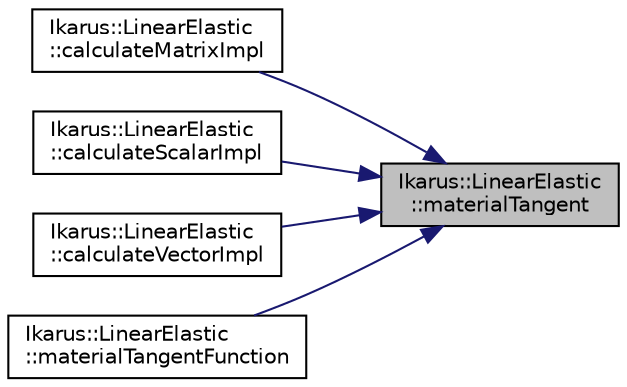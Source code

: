 digraph "Ikarus::LinearElastic::materialTangent"
{
 // LATEX_PDF_SIZE
  edge [fontname="Helvetica",fontsize="10",labelfontname="Helvetica",labelfontsize="10"];
  node [fontname="Helvetica",fontsize="10",shape=record];
  rankdir="RL";
  Node1 [label="Ikarus::LinearElastic\l::materialTangent",height=0.2,width=0.4,color="black", fillcolor="grey75", style="filled", fontcolor="black",tooltip="Gets the material tangent matrix for the linear elastic material."];
  Node1 -> Node2 [dir="back",color="midnightblue",fontsize="10",style="solid"];
  Node2 [label="Ikarus::LinearElastic\l::calculateMatrixImpl",height=0.2,width=0.4,color="black", fillcolor="white", style="filled",URL="$a01502.html#ac7b1a691458d895da8fdc2ded0c786df",tooltip=" "];
  Node1 -> Node3 [dir="back",color="midnightblue",fontsize="10",style="solid"];
  Node3 [label="Ikarus::LinearElastic\l::calculateScalarImpl",height=0.2,width=0.4,color="black", fillcolor="white", style="filled",URL="$a01502.html#a73a64dc32dd1d8983cda0c6df2f0cc3c",tooltip=" "];
  Node1 -> Node4 [dir="back",color="midnightblue",fontsize="10",style="solid"];
  Node4 [label="Ikarus::LinearElastic\l::calculateVectorImpl",height=0.2,width=0.4,color="black", fillcolor="white", style="filled",URL="$a01502.html#a88be43beed4215c905c755e9e1723ec9",tooltip=" "];
  Node1 -> Node5 [dir="back",color="midnightblue",fontsize="10",style="solid"];
  Node5 [label="Ikarus::LinearElastic\l::materialTangentFunction",height=0.2,width=0.4,color="black", fillcolor="white", style="filled",URL="$a01502.html#a580f1c4492e0a530e09865e459c3f84c",tooltip="Gets the material tangent function for the given Requirement."];
}
